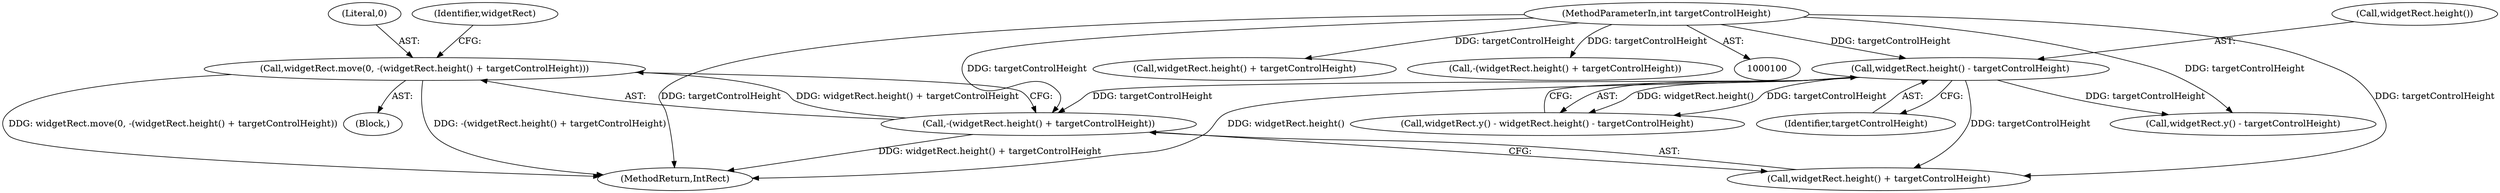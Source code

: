digraph "1_Chrome_c7e50b5ef454efd6ab9527d795442c213eeb6afa@API" {
"1000279" [label="(Call,widgetRect.move(0, -(widgetRect.height() + targetControlHeight)))"];
"1000281" [label="(Call,-(widgetRect.height() + targetControlHeight))"];
"1000274" [label="(Call,widgetRect.height() - targetControlHeight)"];
"1000101" [label="(MethodParameterIn,int targetControlHeight)"];
"1000282" [label="(Call,widgetRect.height() + targetControlHeight)"];
"1000325" [label="(Call,widgetRect.height() + targetControlHeight)"];
"1000290" [label="(Call,widgetRect.y() - targetControlHeight)"];
"1000329" [label="(Identifier,widgetRect)"];
"1000101" [label="(MethodParameterIn,int targetControlHeight)"];
"1000276" [label="(Identifier,targetControlHeight)"];
"1000324" [label="(Call,-(widgetRect.height() + targetControlHeight))"];
"1000330" [label="(MethodReturn,IntRect)"];
"1000279" [label="(Call,widgetRect.move(0, -(widgetRect.height() + targetControlHeight)))"];
"1000281" [label="(Call,-(widgetRect.height() + targetControlHeight))"];
"1000280" [label="(Literal,0)"];
"1000275" [label="(Call,widgetRect.height())"];
"1000272" [label="(Call,widgetRect.y() - widgetRect.height() - targetControlHeight)"];
"1000274" [label="(Call,widgetRect.height() - targetControlHeight)"];
"1000278" [label="(Block,)"];
"1000279" -> "1000278"  [label="AST: "];
"1000279" -> "1000281"  [label="CFG: "];
"1000280" -> "1000279"  [label="AST: "];
"1000281" -> "1000279"  [label="AST: "];
"1000329" -> "1000279"  [label="CFG: "];
"1000279" -> "1000330"  [label="DDG: -(widgetRect.height() + targetControlHeight)"];
"1000279" -> "1000330"  [label="DDG: widgetRect.move(0, -(widgetRect.height() + targetControlHeight))"];
"1000281" -> "1000279"  [label="DDG: widgetRect.height() + targetControlHeight"];
"1000281" -> "1000282"  [label="CFG: "];
"1000282" -> "1000281"  [label="AST: "];
"1000281" -> "1000330"  [label="DDG: widgetRect.height() + targetControlHeight"];
"1000274" -> "1000281"  [label="DDG: targetControlHeight"];
"1000101" -> "1000281"  [label="DDG: targetControlHeight"];
"1000274" -> "1000272"  [label="AST: "];
"1000274" -> "1000276"  [label="CFG: "];
"1000275" -> "1000274"  [label="AST: "];
"1000276" -> "1000274"  [label="AST: "];
"1000272" -> "1000274"  [label="CFG: "];
"1000274" -> "1000330"  [label="DDG: widgetRect.height()"];
"1000274" -> "1000272"  [label="DDG: widgetRect.height()"];
"1000274" -> "1000272"  [label="DDG: targetControlHeight"];
"1000101" -> "1000274"  [label="DDG: targetControlHeight"];
"1000274" -> "1000282"  [label="DDG: targetControlHeight"];
"1000274" -> "1000290"  [label="DDG: targetControlHeight"];
"1000101" -> "1000100"  [label="AST: "];
"1000101" -> "1000330"  [label="DDG: targetControlHeight"];
"1000101" -> "1000282"  [label="DDG: targetControlHeight"];
"1000101" -> "1000290"  [label="DDG: targetControlHeight"];
"1000101" -> "1000324"  [label="DDG: targetControlHeight"];
"1000101" -> "1000325"  [label="DDG: targetControlHeight"];
}
